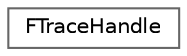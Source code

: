 digraph "Graphical Class Hierarchy"
{
 // INTERACTIVE_SVG=YES
 // LATEX_PDF_SIZE
  bgcolor="transparent";
  edge [fontname=Helvetica,fontsize=10,labelfontname=Helvetica,labelfontsize=10];
  node [fontname=Helvetica,fontsize=10,shape=box,height=0.2,width=0.4];
  rankdir="LR";
  Node0 [id="Node000000",label="FTraceHandle",height=0.2,width=0.4,color="grey40", fillcolor="white", style="filled",URL="$d9/d29/structFTraceHandle.html",tooltip="Trace Data Structs that are used for Async Trace."];
}
